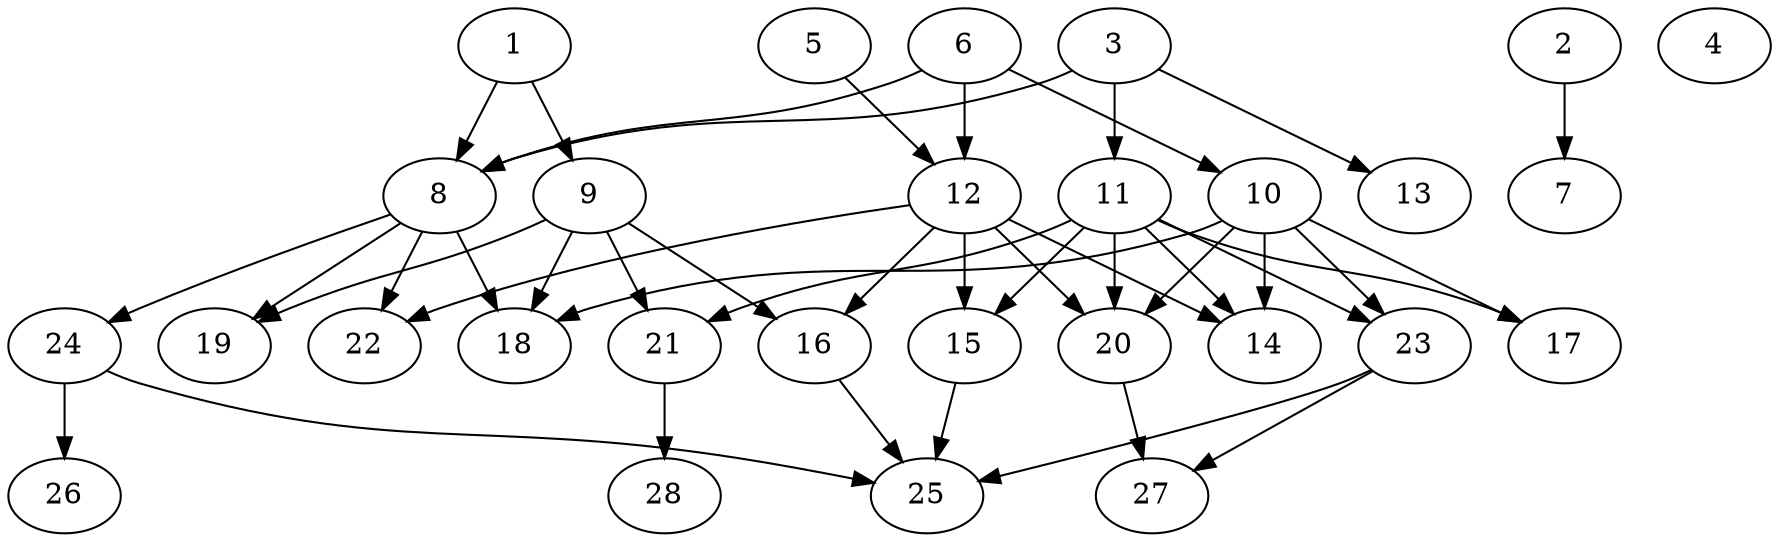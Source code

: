 // DAG (tier=2-normal, mode=compute, n=28, ccr=0.385, fat=0.649, density=0.431, regular=0.470, jump=0.120, mindata=524288, maxdata=8388608)
// DAG automatically generated by daggen at Sun Aug 24 16:33:33 2025
// /home/ermia/Project/Environments/daggen/bin/daggen --dot --ccr 0.385 --fat 0.649 --regular 0.470 --density 0.431 --jump 0.120 --mindata 524288 --maxdata 8388608 -n 28 
digraph G {
  1 [size="39099130801688120", alpha="0.19", expect_size="19549565400844060"]
  1 -> 8 [size ="49208279171072"]
  1 -> 9 [size ="49208279171072"]
  2 [size="1230443787668563200", alpha="0.14", expect_size="615221893834281600"]
  2 -> 7 [size ="529114503053312"]
  3 [size="433115850351139904", alpha="0.09", expect_size="216557925175569952"]
  3 -> 8 [size ="395340205260800"]
  3 -> 11 [size ="395340205260800"]
  3 -> 13 [size ="395340205260800"]
  4 [size="290003949979965587456", alpha="0.17", expect_size="145001974989982793728"]
  5 [size="367110775862810176", alpha="0.07", expect_size="183555387931405088"]
  5 -> 12 [size ="374543998779392"]
  6 [size="2436048696593350656", alpha="0.03", expect_size="1218024348296675328"]
  6 -> 8 [size ="14483737018368"]
  6 -> 10 [size ="14483737018368"]
  6 -> 12 [size ="14483737018368"]
  7 [size="289767971733763456", alpha="0.19", expect_size="144883985866881728"]
  8 [size="491539975328793984", alpha="0.02", expect_size="245769987664396992"]
  8 -> 18 [size ="432814331789312"]
  8 -> 19 [size ="432814331789312"]
  8 -> 22 [size ="432814331789312"]
  8 -> 24 [size ="432814331789312"]
  9 [size="85131970916451876864", alpha="0.09", expect_size="42565985458225938432"]
  9 -> 16 [size ="154816928022528"]
  9 -> 18 [size ="154816928022528"]
  9 -> 19 [size ="154816928022528"]
  9 -> 21 [size ="154816928022528"]
  10 [size="1186605433797168", alpha="0.01", expect_size="593302716898584"]
  10 -> 14 [size ="37986838249472"]
  10 -> 17 [size ="37986838249472"]
  10 -> 18 [size ="37986838249472"]
  10 -> 20 [size ="37986838249472"]
  10 -> 23 [size ="37986838249472"]
  11 [size="16339976639145720", alpha="0.10", expect_size="8169988319572860"]
  11 -> 14 [size ="292403520995328"]
  11 -> 15 [size ="292403520995328"]
  11 -> 17 [size ="292403520995328"]
  11 -> 20 [size ="292403520995328"]
  11 -> 21 [size ="292403520995328"]
  11 -> 23 [size ="292403520995328"]
  12 [size="78984511924207616000", alpha="0.06", expect_size="39492255962103808000"]
  12 -> 14 [size ="147271240908800"]
  12 -> 15 [size ="147271240908800"]
  12 -> 16 [size ="147271240908800"]
  12 -> 20 [size ="147271240908800"]
  12 -> 22 [size ="147271240908800"]
  13 [size="19147504628810316", alpha="0.20", expect_size="9573752314405158"]
  14 [size="176212894747370048", alpha="0.18", expect_size="88106447373685024"]
  15 [size="24354862165632692", alpha="0.20", expect_size="12177431082816346"]
  15 -> 25 [size ="17081965740032"]
  16 [size="921207549921860992", alpha="0.05", expect_size="460603774960930496"]
  16 -> 25 [size ="354964157235200"]
  17 [size="1444193374318300", alpha="0.11", expect_size="722096687159150"]
  18 [size="580841875573143168", alpha="0.06", expect_size="290420937786571584"]
  19 [size="161751959740798464", alpha="0.05", expect_size="80875979870399232"]
  20 [size="216844361843565658112", alpha="0.12", expect_size="108422180921782829056"]
  20 -> 27 [size ="288750055718912"]
  21 [size="239310952103808073728", alpha="0.02", expect_size="119655476051904036864"]
  21 -> 28 [size ="308364970033152"]
  22 [size="280947540914092376064", alpha="0.18", expect_size="140473770457046188032"]
  23 [size="67792993326342000", alpha="0.19", expect_size="33896496663171000"]
  23 -> 25 [size ="29302758309888"]
  23 -> 27 [size ="29302758309888"]
  24 [size="19543029153244144", alpha="0.01", expect_size="9771514576622072"]
  24 -> 25 [size ="311117532364800"]
  24 -> 26 [size ="311117532364800"]
  25 [size="1722320754568050", alpha="0.16", expect_size="861160377284025"]
  26 [size="7385415530271411", alpha="0.12", expect_size="3692707765135705"]
  27 [size="2335683484394593", alpha="0.18", expect_size="1167841742197296"]
  28 [size="672129523120312576", alpha="0.14", expect_size="336064761560156288"]
}